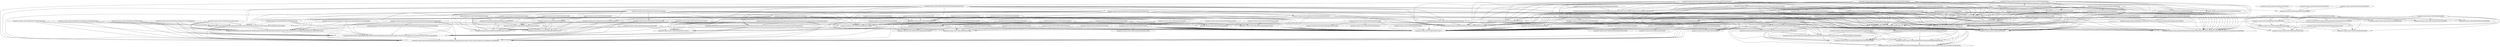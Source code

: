 digraph G {
  "org.apache.commons.math3.exception$NotPositiveException#NotPositiveException(java.lang.Number)" -> "org.apache.commons.math3.exception$MathIllegalArgumentException#MathIllegalArgumentException(org.apache.commons.math3.exception.util.Localizable,java.lang.Object[])";
  "org.apache.commons.math3.exception$NotPositiveException#NotPositiveException(java.lang.Number)" -> "org.apache.commons.math3.exception$NumberIsTooSmallException#NumberIsTooSmallException(java.lang.Number,java.lang.Number,boolean)";
  "org.apache.commons.math3.exception$NotPositiveException#NotPositiveException(java.lang.Number)" -> "org.apache.commons.math3.exception$NumberIsTooSmallException#NumberIsTooSmallException(org.apache.commons.math3.exception.util.Localizable,java.lang.Number,java.lang.Number,boolean)";
  "org.apache.commons.math3.exception$NotPositiveException#NotPositiveException(java.lang.Number)" -> "org.apache.commons.math3.exception$MathIllegalNumberException#MathIllegalNumberException(org.apache.commons.math3.exception.util.Localizable,java.lang.Number,java.lang.Object[])";
  "org.apache.commons.math3.exception$NumberIsTooSmallException#NumberIsTooSmallException(java.lang.Number,java.lang.Number,boolean)" -> "org.apache.commons.math3.exception$MathIllegalArgumentException#MathIllegalArgumentException(org.apache.commons.math3.exception.util.Localizable,java.lang.Object[])";
  "org.apache.commons.math3.exception$NumberIsTooSmallException#NumberIsTooSmallException(java.lang.Number,java.lang.Number,boolean)" -> "org.apache.commons.math3.exception$NumberIsTooSmallException#NumberIsTooSmallException(org.apache.commons.math3.exception.util.Localizable,java.lang.Number,java.lang.Number,boolean)";
  "org.apache.commons.math3.exception$NumberIsTooSmallException#NumberIsTooSmallException(java.lang.Number,java.lang.Number,boolean)" -> "org.apache.commons.math3.exception$MathIllegalNumberException#MathIllegalNumberException(org.apache.commons.math3.exception.util.Localizable,java.lang.Number,java.lang.Object[])";
  "org.apache.commons.math3.exception$NumberIsTooSmallException#NumberIsTooSmallException(org.apache.commons.math3.exception.util.Localizable,java.lang.Number,java.lang.Number,boolean)" -> "org.apache.commons.math3.exception$MathIllegalArgumentException#MathIllegalArgumentException(org.apache.commons.math3.exception.util.Localizable,java.lang.Object[])";
  "org.apache.commons.math3.exception$NumberIsTooSmallException#NumberIsTooSmallException(org.apache.commons.math3.exception.util.Localizable,java.lang.Number,java.lang.Number,boolean)" -> "org.apache.commons.math3.exception$MathIllegalNumberException#MathIllegalNumberException(org.apache.commons.math3.exception.util.Localizable,java.lang.Number,java.lang.Object[])";
  "org.apache.commons.math3.exception$MathIllegalNumberException#MathIllegalNumberException(org.apache.commons.math3.exception.util.Localizable,java.lang.Number,java.lang.Object[])" -> "org.apache.commons.math3.exception$MathIllegalArgumentException#MathIllegalArgumentException(org.apache.commons.math3.exception.util.Localizable,java.lang.Object[])";
  "org.apache.commons.math3.util$FastMath#asin(double)" -> "org.apache.commons.math3.util$FastMath#sqrt(double)";
  "org.apache.commons.math3.util$FastMath#asin(double)" -> "org.apache.commons.math3.util$FastMath#copySign(double,double)";
  "org.apache.commons.math3.util$FastMath#asin(double)" -> "org.apache.commons.math3.util$FastMath#<clinit>()";
  "org.apache.commons.math3.util$FastMath#asin(double)" -> "org.apache.commons.math3.util$FastMath#atan(double,double,boolean)";
  "org.apache.commons.math3.util$FastMath#atan(double,double,boolean)" -> "org.apache.commons.math3.util$FastMath#copySign(double,double)";
  "org.apache.commons.math3.util$FastMath#atan(double,double,boolean)" -> "org.apache.commons.math3.util$FastMath#<clinit>()";
  "org.apache.commons.math3.util$FastMath#atan(double)" -> "org.apache.commons.math3.util$FastMath#copySign(double,double)";
  "org.apache.commons.math3.util$FastMath#atan(double)" -> "org.apache.commons.math3.util$FastMath#<clinit>()";
  "org.apache.commons.math3.util$FastMath#atan(double)" -> "org.apache.commons.math3.util$FastMath#atan(double,double,boolean)";
  "org.apache.commons.math3.util$ArithmeticUtils#addAndCheck(int,int)" -> "org.apache.commons.math3.exception$MathArithmeticException#MathArithmeticException(org.apache.commons.math3.exception.util.Localizable,java.lang.Object[])";
  "org.apache.commons.math3.util$FastMath#log(double)" -> "org.apache.commons.math3.util$FastMath$lnMant#<clinit>()";
  "org.apache.commons.math3.util$FastMath#log(double)" -> "org.apache.commons.math3.util$FastMath#log(double,double[])";
  "org.apache.commons.math3.util$FastMath#log(double)" -> "org.apache.commons.math3.util$FastMath#<clinit>()";
  "org.apache.commons.math3.util$FastMath#log(double,double[])" -> "org.apache.commons.math3.util$FastMath$lnMant#<clinit>()";
  "org.apache.commons.math3.util$FastMath#log(double,double[])" -> "org.apache.commons.math3.util$FastMath#<clinit>()";
  "org.apache.commons.math3.fraction$Fraction#longValue()" -> "org.apache.commons.math3.fraction$Fraction#doubleValue()";
  "org.apache.commons.math3.exception$NullArgumentException#NullArgumentException(org.apache.commons.math3.exception.util.Localizable,java.lang.Object[])" -> "org.apache.commons.math3.exception$MathIllegalArgumentException#MathIllegalArgumentException(org.apache.commons.math3.exception.util.Localizable,java.lang.Object[])";
  "org.apache.commons.math3.util$FastMath#pow(double,double)" -> "org.apache.commons.math3.util$FastMath$lnMant#<clinit>()";
  "org.apache.commons.math3.util$FastMath#pow(double,double)" -> "org.apache.commons.math3.util$FastMath#log(double,double[])";
  "org.apache.commons.math3.util$FastMath#pow(double,double)" -> "org.apache.commons.math3.util$FastMath$ExpFracTable#<clinit>()";
  "org.apache.commons.math3.util$FastMath#pow(double,double)" -> "org.apache.commons.math3.util$FastMath#exp(double,double,double[])";
  "org.apache.commons.math3.util$FastMath#pow(double,double)" -> "org.apache.commons.math3.util$FastMath$ExpIntTable#<clinit>()";
  "org.apache.commons.math3.util$FastMath#pow(double,double)" -> "org.apache.commons.math3.util$FastMath#<clinit>()";
  "org.apache.commons.math3.util$FastMath#exp(double,double,double[])" -> "org.apache.commons.math3.util$FastMath$ExpFracTable#<clinit>()";
  "org.apache.commons.math3.util$FastMath#exp(double,double,double[])" -> "org.apache.commons.math3.util$FastMath$ExpIntTable#<clinit>()";
  "org.apache.commons.math3.util$FastMath#exp(double,double,double[])" -> "org.apache.commons.math3.util$FastMath#<clinit>()";
  "org.apache.commons.math3.fraction$Fraction#subtract(int)" -> "org.apache.commons.math3.util$ArithmeticUtils#<clinit>()";
  "org.apache.commons.math3.fraction$Fraction#subtract(int)" -> "org.apache.commons.math3.exception$MathArithmeticException#MathArithmeticException(org.apache.commons.math3.exception.util.Localizable,java.lang.Object[])";
  "org.apache.commons.math3.fraction$Fraction#subtract(int)" -> "org.apache.commons.math3.fraction$Fraction#<clinit>()";
  "org.apache.commons.math3.fraction$Fraction#subtract(int)" -> "org.apache.commons.math3.util$ArithmeticUtils#gcd(int,int)";
  "org.apache.commons.math3.fraction$Fraction#subtract(int)" -> "org.apache.commons.math3.fraction$Fraction#Fraction(int,int)";
  "org.apache.commons.math3.fraction$Fraction#subtract(int)" -> "org.apache.commons.math3.util$FastMath#abs(int)";
  "org.apache.commons.math3.fraction$Fraction#subtract(int)" -> "org.apache.commons.math3.util$FastMath#<clinit>()";
  "org.apache.commons.math3.fraction$Fraction#<clinit>()" -> "org.apache.commons.math3.util$ArithmeticUtils#<clinit>()";
  "org.apache.commons.math3.fraction$Fraction#<clinit>()" -> "org.apache.commons.math3.exception$MathArithmeticException#MathArithmeticException(org.apache.commons.math3.exception.util.Localizable,java.lang.Object[])";
  "org.apache.commons.math3.fraction$Fraction#<clinit>()" -> "org.apache.commons.math3.util$ArithmeticUtils#gcd(int,int)";
  "org.apache.commons.math3.fraction$Fraction#<clinit>()" -> "org.apache.commons.math3.fraction$Fraction#Fraction(int,int)";
  "org.apache.commons.math3.fraction$Fraction#<clinit>()" -> "org.apache.commons.math3.util$FastMath#abs(int)";
  "org.apache.commons.math3.fraction$Fraction#<clinit>()" -> "org.apache.commons.math3.util$FastMath#<clinit>()";
  "org.apache.commons.math3.util$ArithmeticUtils#gcd(int,int)" -> "org.apache.commons.math3.exception$MathArithmeticException#MathArithmeticException(org.apache.commons.math3.exception.util.Localizable,java.lang.Object[])";
  "org.apache.commons.math3.util$ArithmeticUtils#gcd(int,int)" -> "org.apache.commons.math3.util$FastMath#abs(int)";
  "org.apache.commons.math3.util$ArithmeticUtils#gcd(int,int)" -> "org.apache.commons.math3.util$FastMath#<clinit>()";
  "org.apache.commons.math3.fraction$Fraction#Fraction(int,int)" -> "org.apache.commons.math3.util$ArithmeticUtils#<clinit>()";
  "org.apache.commons.math3.fraction$Fraction#Fraction(int,int)" -> "org.apache.commons.math3.exception$MathArithmeticException#MathArithmeticException(org.apache.commons.math3.exception.util.Localizable,java.lang.Object[])";
  "org.apache.commons.math3.fraction$Fraction#Fraction(int,int)" -> "org.apache.commons.math3.util$ArithmeticUtils#gcd(int,int)";
  "org.apache.commons.math3.fraction$Fraction#Fraction(int,int)" -> "org.apache.commons.math3.util$FastMath#abs(int)";
  "org.apache.commons.math3.fraction$Fraction#Fraction(int,int)" -> "org.apache.commons.math3.util$FastMath#<clinit>()";
  "org.apache.commons.math3.util$FastMath#toRadians(double)" -> "org.apache.commons.math3.util$FastMath#doubleHighPart(double)";
  "org.apache.commons.math3.util$FastMath#toRadians(double)" -> "org.apache.commons.math3.util$FastMath#<clinit>()";
  "org.apache.commons.math3.exception$NumberIsTooLargeException#NumberIsTooLargeException(java.lang.Number,java.lang.Number,boolean)" -> "org.apache.commons.math3.exception$MathIllegalArgumentException#MathIllegalArgumentException(org.apache.commons.math3.exception.util.Localizable,java.lang.Object[])";
  "org.apache.commons.math3.exception$NumberIsTooLargeException#NumberIsTooLargeException(java.lang.Number,java.lang.Number,boolean)" -> "org.apache.commons.math3.exception$NumberIsTooLargeException#NumberIsTooLargeException(org.apache.commons.math3.exception.util.Localizable,java.lang.Number,java.lang.Number,boolean)";
  "org.apache.commons.math3.exception$NumberIsTooLargeException#NumberIsTooLargeException(java.lang.Number,java.lang.Number,boolean)" -> "org.apache.commons.math3.exception$MathIllegalNumberException#MathIllegalNumberException(org.apache.commons.math3.exception.util.Localizable,java.lang.Number,java.lang.Object[])";
  "org.apache.commons.math3.exception$NumberIsTooLargeException#NumberIsTooLargeException(org.apache.commons.math3.exception.util.Localizable,java.lang.Number,java.lang.Number,boolean)" -> "org.apache.commons.math3.exception$MathIllegalArgumentException#MathIllegalArgumentException(org.apache.commons.math3.exception.util.Localizable,java.lang.Object[])";
  "org.apache.commons.math3.exception$NumberIsTooLargeException#NumberIsTooLargeException(org.apache.commons.math3.exception.util.Localizable,java.lang.Number,java.lang.Number,boolean)" -> "org.apache.commons.math3.exception$MathIllegalNumberException#MathIllegalNumberException(org.apache.commons.math3.exception.util.Localizable,java.lang.Number,java.lang.Object[])";
  "org.apache.commons.math3.util$ArithmeticUtils#subAndCheck(int,int)" -> "org.apache.commons.math3.exception$MathArithmeticException#MathArithmeticException(org.apache.commons.math3.exception.util.Localizable,java.lang.Object[])";
  "org.apache.commons.math3.util$FastMath#toDegrees(double)" -> "org.apache.commons.math3.util$FastMath#doubleHighPart(double)";
  "org.apache.commons.math3.util$FastMath#toDegrees(double)" -> "org.apache.commons.math3.util$FastMath#<clinit>()";
  "org.apache.commons.math3.util$ArithmeticUtils#factorial(int)" -> "org.apache.commons.math3.exception$MathIllegalArgumentException#MathIllegalArgumentException(org.apache.commons.math3.exception.util.Localizable,java.lang.Object[])";
  "org.apache.commons.math3.util$ArithmeticUtils#factorial(int)" -> "org.apache.commons.math3.exception$NotPositiveException#NotPositiveException(org.apache.commons.math3.exception.util.Localizable,java.lang.Number)";
  "org.apache.commons.math3.util$ArithmeticUtils#factorial(int)" -> "org.apache.commons.math3.util$ArithmeticUtils#<clinit>()";
  "org.apache.commons.math3.util$ArithmeticUtils#factorial(int)" -> "org.apache.commons.math3.exception$MathArithmeticException#MathArithmeticException()";
  "org.apache.commons.math3.util$ArithmeticUtils#factorial(int)" -> "org.apache.commons.math3.exception$NumberIsTooSmallException#NumberIsTooSmallException(org.apache.commons.math3.exception.util.Localizable,java.lang.Number,java.lang.Number,boolean)";
  "org.apache.commons.math3.util$ArithmeticUtils#factorial(int)" -> "org.apache.commons.math3.exception$MathIllegalNumberException#MathIllegalNumberException(org.apache.commons.math3.exception.util.Localizable,java.lang.Number,java.lang.Object[])";
  "org.apache.commons.math3.exception$NotPositiveException#NotPositiveException(org.apache.commons.math3.exception.util.Localizable,java.lang.Number)" -> "org.apache.commons.math3.exception$MathIllegalArgumentException#MathIllegalArgumentException(org.apache.commons.math3.exception.util.Localizable,java.lang.Object[])";
  "org.apache.commons.math3.exception$NotPositiveException#NotPositiveException(org.apache.commons.math3.exception.util.Localizable,java.lang.Number)" -> "org.apache.commons.math3.exception$NumberIsTooSmallException#NumberIsTooSmallException(org.apache.commons.math3.exception.util.Localizable,java.lang.Number,java.lang.Number,boolean)";
  "org.apache.commons.math3.exception$NotPositiveException#NotPositiveException(org.apache.commons.math3.exception.util.Localizable,java.lang.Number)" -> "org.apache.commons.math3.exception$MathIllegalNumberException#MathIllegalNumberException(org.apache.commons.math3.exception.util.Localizable,java.lang.Number,java.lang.Object[])";
  "org.apache.commons.math3.fraction$Fraction#Fraction(int)" -> "org.apache.commons.math3.util$ArithmeticUtils#<clinit>()";
  "org.apache.commons.math3.fraction$Fraction#Fraction(int)" -> "org.apache.commons.math3.exception$MathArithmeticException#MathArithmeticException(org.apache.commons.math3.exception.util.Localizable,java.lang.Object[])";
  "org.apache.commons.math3.fraction$Fraction#Fraction(int)" -> "org.apache.commons.math3.util$ArithmeticUtils#gcd(int,int)";
  "org.apache.commons.math3.fraction$Fraction#Fraction(int)" -> "org.apache.commons.math3.fraction$Fraction#Fraction(int,int)";
  "org.apache.commons.math3.fraction$Fraction#Fraction(int)" -> "org.apache.commons.math3.util$FastMath#abs(int)";
  "org.apache.commons.math3.fraction$Fraction#Fraction(int)" -> "org.apache.commons.math3.util$FastMath#<clinit>()";
  "org.apache.commons.math3.fraction$Fraction#divide(org.apache.commons.math3.fraction.Fraction)" -> "org.apache.commons.math3.exception$NullArgumentException#NullArgumentException(org.apache.commons.math3.exception.util.Localizable,java.lang.Object[])";
  "org.apache.commons.math3.fraction$Fraction#divide(org.apache.commons.math3.fraction.Fraction)" -> "org.apache.commons.math3.exception$MathIllegalArgumentException#MathIllegalArgumentException(org.apache.commons.math3.exception.util.Localizable,java.lang.Object[])";
  "org.apache.commons.math3.fraction$Fraction#divide(org.apache.commons.math3.fraction.Fraction)" -> "org.apache.commons.math3.util$ArithmeticUtils#<clinit>()";
  "org.apache.commons.math3.fraction$Fraction#divide(org.apache.commons.math3.fraction.Fraction)" -> "org.apache.commons.math3.exception$MathArithmeticException#MathArithmeticException(org.apache.commons.math3.exception.util.Localizable,java.lang.Object[])";
  "org.apache.commons.math3.fraction$Fraction#divide(org.apache.commons.math3.fraction.Fraction)" -> "org.apache.commons.math3.fraction$Fraction#<clinit>()";
  "org.apache.commons.math3.fraction$Fraction#divide(org.apache.commons.math3.fraction.Fraction)" -> "org.apache.commons.math3.fraction$Fraction#multiply(org.apache.commons.math3.fraction.Fraction)";
  "org.apache.commons.math3.fraction$Fraction#divide(org.apache.commons.math3.fraction.Fraction)" -> "org.apache.commons.math3.fraction$Fraction#getReducedFraction(int,int)";
  "org.apache.commons.math3.fraction$Fraction#divide(org.apache.commons.math3.fraction.Fraction)" -> "org.apache.commons.math3.fraction$Fraction#reciprocal()";
  "org.apache.commons.math3.fraction$Fraction#divide(org.apache.commons.math3.fraction.Fraction)" -> "org.apache.commons.math3.util$ArithmeticUtils#gcd(int,int)";
  "org.apache.commons.math3.fraction$Fraction#divide(org.apache.commons.math3.fraction.Fraction)" -> "org.apache.commons.math3.exception$MathArithmeticException#MathArithmeticException()";
  "org.apache.commons.math3.fraction$Fraction#divide(org.apache.commons.math3.fraction.Fraction)" -> "org.apache.commons.math3.fraction$Fraction#Fraction(int,int)";
  "org.apache.commons.math3.fraction$Fraction#divide(org.apache.commons.math3.fraction.Fraction)" -> "org.apache.commons.math3.util$FastMath#abs(int)";
  "org.apache.commons.math3.fraction$Fraction#divide(org.apache.commons.math3.fraction.Fraction)" -> "org.apache.commons.math3.util$FastMath#<clinit>()";
  "org.apache.commons.math3.fraction$Fraction#divide(org.apache.commons.math3.fraction.Fraction)" -> "org.apache.commons.math3.util$ArithmeticUtils#mulAndCheck(int,int)";
  "org.apache.commons.math3.fraction$Fraction#multiply(org.apache.commons.math3.fraction.Fraction)" -> "org.apache.commons.math3.exception$NullArgumentException#NullArgumentException(org.apache.commons.math3.exception.util.Localizable,java.lang.Object[])";
  "org.apache.commons.math3.fraction$Fraction#multiply(org.apache.commons.math3.fraction.Fraction)" -> "org.apache.commons.math3.exception$MathIllegalArgumentException#MathIllegalArgumentException(org.apache.commons.math3.exception.util.Localizable,java.lang.Object[])";
  "org.apache.commons.math3.fraction$Fraction#multiply(org.apache.commons.math3.fraction.Fraction)" -> "org.apache.commons.math3.util$ArithmeticUtils#<clinit>()";
  "org.apache.commons.math3.fraction$Fraction#multiply(org.apache.commons.math3.fraction.Fraction)" -> "org.apache.commons.math3.exception$MathArithmeticException#MathArithmeticException(org.apache.commons.math3.exception.util.Localizable,java.lang.Object[])";
  "org.apache.commons.math3.fraction$Fraction#multiply(org.apache.commons.math3.fraction.Fraction)" -> "org.apache.commons.math3.fraction$Fraction#<clinit>()";
  "org.apache.commons.math3.fraction$Fraction#multiply(org.apache.commons.math3.fraction.Fraction)" -> "org.apache.commons.math3.fraction$Fraction#getReducedFraction(int,int)";
  "org.apache.commons.math3.fraction$Fraction#multiply(org.apache.commons.math3.fraction.Fraction)" -> "org.apache.commons.math3.util$ArithmeticUtils#gcd(int,int)";
  "org.apache.commons.math3.fraction$Fraction#multiply(org.apache.commons.math3.fraction.Fraction)" -> "org.apache.commons.math3.exception$MathArithmeticException#MathArithmeticException()";
  "org.apache.commons.math3.fraction$Fraction#multiply(org.apache.commons.math3.fraction.Fraction)" -> "org.apache.commons.math3.fraction$Fraction#Fraction(int,int)";
  "org.apache.commons.math3.fraction$Fraction#multiply(org.apache.commons.math3.fraction.Fraction)" -> "org.apache.commons.math3.util$FastMath#abs(int)";
  "org.apache.commons.math3.fraction$Fraction#multiply(org.apache.commons.math3.fraction.Fraction)" -> "org.apache.commons.math3.util$FastMath#<clinit>()";
  "org.apache.commons.math3.fraction$Fraction#multiply(org.apache.commons.math3.fraction.Fraction)" -> "org.apache.commons.math3.util$ArithmeticUtils#mulAndCheck(int,int)";
  "org.apache.commons.math3.fraction$Fraction#getReducedFraction(int,int)" -> "org.apache.commons.math3.util$ArithmeticUtils#<clinit>()";
  "org.apache.commons.math3.fraction$Fraction#getReducedFraction(int,int)" -> "org.apache.commons.math3.exception$MathArithmeticException#MathArithmeticException(org.apache.commons.math3.exception.util.Localizable,java.lang.Object[])";
  "org.apache.commons.math3.fraction$Fraction#getReducedFraction(int,int)" -> "org.apache.commons.math3.fraction$Fraction#<clinit>()";
  "org.apache.commons.math3.fraction$Fraction#getReducedFraction(int,int)" -> "org.apache.commons.math3.util$ArithmeticUtils#gcd(int,int)";
  "org.apache.commons.math3.fraction$Fraction#getReducedFraction(int,int)" -> "org.apache.commons.math3.fraction$Fraction#Fraction(int,int)";
  "org.apache.commons.math3.fraction$Fraction#getReducedFraction(int,int)" -> "org.apache.commons.math3.util$FastMath#abs(int)";
  "org.apache.commons.math3.fraction$Fraction#getReducedFraction(int,int)" -> "org.apache.commons.math3.util$FastMath#<clinit>()";
  "org.apache.commons.math3.fraction$Fraction#reciprocal()" -> "org.apache.commons.math3.util$ArithmeticUtils#<clinit>()";
  "org.apache.commons.math3.fraction$Fraction#reciprocal()" -> "org.apache.commons.math3.exception$MathArithmeticException#MathArithmeticException(org.apache.commons.math3.exception.util.Localizable,java.lang.Object[])";
  "org.apache.commons.math3.fraction$Fraction#reciprocal()" -> "org.apache.commons.math3.fraction$Fraction#<clinit>()";
  "org.apache.commons.math3.fraction$Fraction#reciprocal()" -> "org.apache.commons.math3.util$ArithmeticUtils#gcd(int,int)";
  "org.apache.commons.math3.fraction$Fraction#reciprocal()" -> "org.apache.commons.math3.fraction$Fraction#Fraction(int,int)";
  "org.apache.commons.math3.fraction$Fraction#reciprocal()" -> "org.apache.commons.math3.util$FastMath#abs(int)";
  "org.apache.commons.math3.fraction$Fraction#reciprocal()" -> "org.apache.commons.math3.util$FastMath#<clinit>()";
  "org.apache.commons.math3.util$ArithmeticUtils#mulAndCheck(int,int)" -> "org.apache.commons.math3.exception$MathArithmeticException#MathArithmeticException()";
  "org.apache.commons.math3.util$ArithmeticUtils#lcm(int,int)" -> "org.apache.commons.math3.util$ArithmeticUtils#<clinit>()";
  "org.apache.commons.math3.util$ArithmeticUtils#lcm(int,int)" -> "org.apache.commons.math3.exception$MathArithmeticException#MathArithmeticException(org.apache.commons.math3.exception.util.Localizable,java.lang.Object[])";
  "org.apache.commons.math3.util$ArithmeticUtils#lcm(int,int)" -> "org.apache.commons.math3.util$ArithmeticUtils#gcd(int,int)";
  "org.apache.commons.math3.util$ArithmeticUtils#lcm(int,int)" -> "org.apache.commons.math3.exception$MathArithmeticException#MathArithmeticException()";
  "org.apache.commons.math3.util$ArithmeticUtils#lcm(int,int)" -> "org.apache.commons.math3.util$FastMath#abs(int)";
  "org.apache.commons.math3.util$ArithmeticUtils#lcm(int,int)" -> "org.apache.commons.math3.util$FastMath#<clinit>()";
  "org.apache.commons.math3.util$ArithmeticUtils#lcm(int,int)" -> "org.apache.commons.math3.util$ArithmeticUtils#mulAndCheck(int,int)";
  "org.apache.commons.math3.fraction$Fraction#Fraction(double,double,int)" -> "org.apache.commons.math3.exception$MathIllegalStateException#getContext()";
  "org.apache.commons.math3.fraction$Fraction#Fraction(double,double,int)" -> "org.apache.commons.math3.util$FastMath#floor(double)";
  "org.apache.commons.math3.fraction$Fraction#Fraction(double,double,int)" -> "org.apache.commons.math3.exception$MathIllegalStateException#MathIllegalStateException()";
  "org.apache.commons.math3.fraction$Fraction#Fraction(double,double,int)" -> "org.apache.commons.math3.fraction$Fraction#Fraction(double,double,int,int)";
  "org.apache.commons.math3.fraction$Fraction#Fraction(double,double,int)" -> "org.apache.commons.math3.fraction$FractionConversionException#FractionConversionException(double,int)";
  "org.apache.commons.math3.fraction$Fraction#Fraction(double,double,int)" -> "org.apache.commons.math3.exception$MathIllegalStateException#MathIllegalStateException(org.apache.commons.math3.exception.util.Localizable,java.lang.Object[])";
  "org.apache.commons.math3.fraction$Fraction#Fraction(double,double,int)" -> "org.apache.commons.math3.util$FastMath#abs(double)";
  "org.apache.commons.math3.fraction$Fraction#Fraction(double,double,int)" -> "org.apache.commons.math3.exception$ConvergenceException#ConvergenceException(org.apache.commons.math3.exception.util.Localizable,java.lang.Object[])";
  "org.apache.commons.math3.fraction$Fraction#Fraction(double,double,int)" -> "org.apache.commons.math3.fraction$FractionConversionException#FractionConversionException(double,long,long)";
  "org.apache.commons.math3.fraction$Fraction#Fraction(double,double,int)" -> "org.apache.commons.math3.util$FastMath#<clinit>()";
  "org.apache.commons.math3.exception$MathIllegalStateException#MathIllegalStateException()" -> "org.apache.commons.math3.exception$MathIllegalStateException#MathIllegalStateException(org.apache.commons.math3.exception.util.Localizable,java.lang.Object[])";
  "org.apache.commons.math3.fraction$Fraction#Fraction(double,double,int,int)" -> "org.apache.commons.math3.exception$MathIllegalStateException#getContext()";
  "org.apache.commons.math3.fraction$Fraction#Fraction(double,double,int,int)" -> "org.apache.commons.math3.util$FastMath#floor(double)";
  "org.apache.commons.math3.fraction$Fraction#Fraction(double,double,int,int)" -> "org.apache.commons.math3.exception$MathIllegalStateException#MathIllegalStateException()";
  "org.apache.commons.math3.fraction$Fraction#Fraction(double,double,int,int)" -> "org.apache.commons.math3.fraction$FractionConversionException#FractionConversionException(double,int)";
  "org.apache.commons.math3.fraction$Fraction#Fraction(double,double,int,int)" -> "org.apache.commons.math3.exception$MathIllegalStateException#MathIllegalStateException(org.apache.commons.math3.exception.util.Localizable,java.lang.Object[])";
  "org.apache.commons.math3.fraction$Fraction#Fraction(double,double,int,int)" -> "org.apache.commons.math3.util$FastMath#abs(double)";
  "org.apache.commons.math3.fraction$Fraction#Fraction(double,double,int,int)" -> "org.apache.commons.math3.exception$ConvergenceException#ConvergenceException(org.apache.commons.math3.exception.util.Localizable,java.lang.Object[])";
  "org.apache.commons.math3.fraction$Fraction#Fraction(double,double,int,int)" -> "org.apache.commons.math3.fraction$FractionConversionException#FractionConversionException(double,long,long)";
  "org.apache.commons.math3.fraction$Fraction#Fraction(double,double,int,int)" -> "org.apache.commons.math3.util$FastMath#<clinit>()";
  "org.apache.commons.math3.fraction$FractionConversionException#FractionConversionException(double,int)" -> "org.apache.commons.math3.exception$MathIllegalStateException#getContext()";
  "org.apache.commons.math3.fraction$FractionConversionException#FractionConversionException(double,int)" -> "org.apache.commons.math3.exception$MathIllegalStateException#MathIllegalStateException()";
  "org.apache.commons.math3.fraction$FractionConversionException#FractionConversionException(double,int)" -> "org.apache.commons.math3.exception$MathIllegalStateException#MathIllegalStateException(org.apache.commons.math3.exception.util.Localizable,java.lang.Object[])";
  "org.apache.commons.math3.fraction$FractionConversionException#FractionConversionException(double,int)" -> "org.apache.commons.math3.exception$ConvergenceException#ConvergenceException(org.apache.commons.math3.exception.util.Localizable,java.lang.Object[])";
  "org.apache.commons.math3.exception$ConvergenceException#ConvergenceException(org.apache.commons.math3.exception.util.Localizable,java.lang.Object[])" -> "org.apache.commons.math3.exception$MathIllegalStateException#getContext()";
  "org.apache.commons.math3.exception$ConvergenceException#ConvergenceException(org.apache.commons.math3.exception.util.Localizable,java.lang.Object[])" -> "org.apache.commons.math3.exception$MathIllegalStateException#MathIllegalStateException()";
  "org.apache.commons.math3.exception$ConvergenceException#ConvergenceException(org.apache.commons.math3.exception.util.Localizable,java.lang.Object[])" -> "org.apache.commons.math3.exception$MathIllegalStateException#MathIllegalStateException(org.apache.commons.math3.exception.util.Localizable,java.lang.Object[])";
  "org.apache.commons.math3.fraction$FractionConversionException#FractionConversionException(double,long,long)" -> "org.apache.commons.math3.exception$MathIllegalStateException#getContext()";
  "org.apache.commons.math3.fraction$FractionConversionException#FractionConversionException(double,long,long)" -> "org.apache.commons.math3.exception$MathIllegalStateException#MathIllegalStateException()";
  "org.apache.commons.math3.fraction$FractionConversionException#FractionConversionException(double,long,long)" -> "org.apache.commons.math3.exception$MathIllegalStateException#MathIllegalStateException(org.apache.commons.math3.exception.util.Localizable,java.lang.Object[])";
  "org.apache.commons.math3.fraction$FractionConversionException#FractionConversionException(double,long,long)" -> "org.apache.commons.math3.exception$ConvergenceException#ConvergenceException(org.apache.commons.math3.exception.util.Localizable,java.lang.Object[])";
  "org.apache.commons.math3.util$FastMath#cbrt(double)" -> "org.apache.commons.math3.util$FastMath#<clinit>()";
  "org.apache.commons.math3.util$FastMath#nextUp(float)" -> "org.apache.commons.math3.util$FastMath#nextAfter(float,double)";
  "org.apache.commons.math3.util$FastMath#nextUp(float)" -> "org.apache.commons.math3.util$FastMath#<clinit>()";
  "org.apache.commons.math3.fraction$Fraction#percentageValue()" -> "org.apache.commons.math3.util$ArithmeticUtils#<clinit>()";
  "org.apache.commons.math3.fraction$Fraction#percentageValue()" -> "org.apache.commons.math3.exception$MathArithmeticException#MathArithmeticException(org.apache.commons.math3.exception.util.Localizable,java.lang.Object[])";
  "org.apache.commons.math3.fraction$Fraction#percentageValue()" -> "org.apache.commons.math3.fraction$Fraction#<clinit>()";
  "org.apache.commons.math3.fraction$Fraction#percentageValue()" -> "org.apache.commons.math3.fraction$Fraction#multiply(int)";
  "org.apache.commons.math3.fraction$Fraction#percentageValue()" -> "org.apache.commons.math3.util$ArithmeticUtils#gcd(int,int)";
  "org.apache.commons.math3.fraction$Fraction#percentageValue()" -> "org.apache.commons.math3.fraction$Fraction#Fraction(int,int)";
  "org.apache.commons.math3.fraction$Fraction#percentageValue()" -> "org.apache.commons.math3.fraction$Fraction#doubleValue()";
  "org.apache.commons.math3.fraction$Fraction#percentageValue()" -> "org.apache.commons.math3.util$FastMath#abs(int)";
  "org.apache.commons.math3.fraction$Fraction#percentageValue()" -> "org.apache.commons.math3.util$FastMath#<clinit>()";
  "org.apache.commons.math3.fraction$Fraction#multiply(int)" -> "org.apache.commons.math3.util$ArithmeticUtils#<clinit>()";
  "org.apache.commons.math3.fraction$Fraction#multiply(int)" -> "org.apache.commons.math3.exception$MathArithmeticException#MathArithmeticException(org.apache.commons.math3.exception.util.Localizable,java.lang.Object[])";
  "org.apache.commons.math3.fraction$Fraction#multiply(int)" -> "org.apache.commons.math3.fraction$Fraction#<clinit>()";
  "org.apache.commons.math3.fraction$Fraction#multiply(int)" -> "org.apache.commons.math3.util$ArithmeticUtils#gcd(int,int)";
  "org.apache.commons.math3.fraction$Fraction#multiply(int)" -> "org.apache.commons.math3.fraction$Fraction#Fraction(int,int)";
  "org.apache.commons.math3.fraction$Fraction#multiply(int)" -> "org.apache.commons.math3.util$FastMath#abs(int)";
  "org.apache.commons.math3.fraction$Fraction#multiply(int)" -> "org.apache.commons.math3.util$FastMath#<clinit>()";
  "org.apache.commons.math3.fraction$Fraction#negate()" -> "org.apache.commons.math3.util$ArithmeticUtils#<clinit>()";
  "org.apache.commons.math3.fraction$Fraction#negate()" -> "org.apache.commons.math3.exception$MathArithmeticException#MathArithmeticException(org.apache.commons.math3.exception.util.Localizable,java.lang.Object[])";
  "org.apache.commons.math3.fraction$Fraction#negate()" -> "org.apache.commons.math3.fraction$Fraction#<clinit>()";
  "org.apache.commons.math3.fraction$Fraction#negate()" -> "org.apache.commons.math3.util$ArithmeticUtils#gcd(int,int)";
  "org.apache.commons.math3.fraction$Fraction#negate()" -> "org.apache.commons.math3.fraction$Fraction#Fraction(int,int)";
  "org.apache.commons.math3.fraction$Fraction#negate()" -> "org.apache.commons.math3.util$FastMath#abs(int)";
  "org.apache.commons.math3.fraction$Fraction#negate()" -> "org.apache.commons.math3.util$FastMath#<clinit>()";
  "org.apache.commons.math3.fraction$Fraction#abs()" -> "org.apache.commons.math3.fraction$Fraction#negate()";
  "org.apache.commons.math3.fraction$Fraction#abs()" -> "org.apache.commons.math3.util$ArithmeticUtils#<clinit>()";
  "org.apache.commons.math3.fraction$Fraction#abs()" -> "org.apache.commons.math3.exception$MathArithmeticException#MathArithmeticException(org.apache.commons.math3.exception.util.Localizable,java.lang.Object[])";
  "org.apache.commons.math3.fraction$Fraction#abs()" -> "org.apache.commons.math3.fraction$Fraction#<clinit>()";
  "org.apache.commons.math3.fraction$Fraction#abs()" -> "org.apache.commons.math3.util$ArithmeticUtils#gcd(int,int)";
  "org.apache.commons.math3.fraction$Fraction#abs()" -> "org.apache.commons.math3.fraction$Fraction#Fraction(int,int)";
  "org.apache.commons.math3.fraction$Fraction#abs()" -> "org.apache.commons.math3.util$FastMath#abs(int)";
  "org.apache.commons.math3.fraction$Fraction#abs()" -> "org.apache.commons.math3.util$FastMath#<clinit>()";
  "org.apache.commons.math3.util$FastMath#ulp(double)" -> "org.apache.commons.math3.util$FastMath#abs(double)";
  "org.apache.commons.math3.util$FastMath#ulp(double)" -> "org.apache.commons.math3.util$FastMath#<clinit>()";
  "org.apache.commons.math3.util$FastMath#sinh(double)" -> "org.apache.commons.math3.util$FastMath$ExpFracTable#<clinit>()";
  "org.apache.commons.math3.util$FastMath#sinh(double)" -> "org.apache.commons.math3.util$FastMath#exp(double,double,double[])";
  "org.apache.commons.math3.util$FastMath#sinh(double)" -> "org.apache.commons.math3.util$FastMath#expm1(double,double[])";
  "org.apache.commons.math3.util$FastMath#sinh(double)" -> "org.apache.commons.math3.util$FastMath$ExpIntTable#<clinit>()";
  "org.apache.commons.math3.util$FastMath#sinh(double)" -> "org.apache.commons.math3.util$FastMath#exp(double)";
  "org.apache.commons.math3.util$FastMath#sinh(double)" -> "org.apache.commons.math3.util$FastMath#<clinit>()";
  "org.apache.commons.math3.util$FastMath#expm1(double,double[])" -> "org.apache.commons.math3.util$FastMath$ExpFracTable#<clinit>()";
  "org.apache.commons.math3.util$FastMath#expm1(double,double[])" -> "org.apache.commons.math3.util$FastMath#exp(double,double,double[])";
  "org.apache.commons.math3.util$FastMath#expm1(double,double[])" -> "org.apache.commons.math3.util$FastMath$ExpIntTable#<clinit>()";
  "org.apache.commons.math3.util$FastMath#expm1(double,double[])" -> "org.apache.commons.math3.util$FastMath#<clinit>()";
  "org.apache.commons.math3.util$FastMath#exp(double)" -> "org.apache.commons.math3.util$FastMath$ExpFracTable#<clinit>()";
  "org.apache.commons.math3.util$FastMath#exp(double)" -> "org.apache.commons.math3.util$FastMath#exp(double,double,double[])";
  "org.apache.commons.math3.util$FastMath#exp(double)" -> "org.apache.commons.math3.util$FastMath$ExpIntTable#<clinit>()";
  "org.apache.commons.math3.util$FastMath#exp(double)" -> "org.apache.commons.math3.util$FastMath#<clinit>()";
  "org.apache.commons.math3.util$ArithmeticUtils#pow(int,long)" -> "org.apache.commons.math3.exception$MathIllegalArgumentException#MathIllegalArgumentException(org.apache.commons.math3.exception.util.Localizable,java.lang.Object[])";
  "org.apache.commons.math3.util$ArithmeticUtils#pow(int,long)" -> "org.apache.commons.math3.exception$NotPositiveException#NotPositiveException(org.apache.commons.math3.exception.util.Localizable,java.lang.Number)";
  "org.apache.commons.math3.util$ArithmeticUtils#pow(int,long)" -> "org.apache.commons.math3.exception$NumberIsTooSmallException#NumberIsTooSmallException(org.apache.commons.math3.exception.util.Localizable,java.lang.Number,java.lang.Number,boolean)";
  "org.apache.commons.math3.util$ArithmeticUtils#pow(int,long)" -> "org.apache.commons.math3.exception$MathIllegalNumberException#MathIllegalNumberException(org.apache.commons.math3.exception.util.Localizable,java.lang.Number,java.lang.Object[])";
  "org.apache.commons.math3.util$FastMath#expm1(double)" -> "org.apache.commons.math3.util$FastMath$ExpFracTable#<clinit>()";
  "org.apache.commons.math3.util$FastMath#expm1(double)" -> "org.apache.commons.math3.util$FastMath#exp(double,double,double[])";
  "org.apache.commons.math3.util$FastMath#expm1(double)" -> "org.apache.commons.math3.util$FastMath#expm1(double,double[])";
  "org.apache.commons.math3.util$FastMath#expm1(double)" -> "org.apache.commons.math3.util$FastMath$ExpIntTable#<clinit>()";
  "org.apache.commons.math3.util$FastMath#expm1(double)" -> "org.apache.commons.math3.util$FastMath#<clinit>()";
  "org.apache.commons.math3.util$ArithmeticUtils#pow(long,int)" -> "org.apache.commons.math3.exception$MathIllegalArgumentException#MathIllegalArgumentException(org.apache.commons.math3.exception.util.Localizable,java.lang.Object[])";
  "org.apache.commons.math3.util$ArithmeticUtils#pow(long,int)" -> "org.apache.commons.math3.exception$NotPositiveException#NotPositiveException(org.apache.commons.math3.exception.util.Localizable,java.lang.Number)";
  "org.apache.commons.math3.util$ArithmeticUtils#pow(long,int)" -> "org.apache.commons.math3.exception$NumberIsTooSmallException#NumberIsTooSmallException(org.apache.commons.math3.exception.util.Localizable,java.lang.Number,java.lang.Number,boolean)";
  "org.apache.commons.math3.util$ArithmeticUtils#pow(long,int)" -> "org.apache.commons.math3.exception$MathIllegalNumberException#MathIllegalNumberException(org.apache.commons.math3.exception.util.Localizable,java.lang.Number,java.lang.Object[])";
  "org.apache.commons.math3.util$ArithmeticUtils#addAndCheck(long,long,org.apache.commons.math3.exception.util.Localizable)" -> "org.apache.commons.math3.util$ArithmeticUtils#<clinit>()";
  "org.apache.commons.math3.util$ArithmeticUtils#addAndCheck(long,long,org.apache.commons.math3.exception.util.Localizable)" -> "org.apache.commons.math3.exception$MathArithmeticException#MathArithmeticException(org.apache.commons.math3.exception.util.Localizable,java.lang.Object[])";
  "org.apache.commons.math3.util$FastMath#cos(double)" -> "org.apache.commons.math3.util$FastMath$CodyWaite#getRemB()";
  "org.apache.commons.math3.util$FastMath#cos(double)" -> "org.apache.commons.math3.util$FastMath$CodyWaite#FastMath$CodyWaite(double,double)";
  "org.apache.commons.math3.util$FastMath#cos(double)" -> "org.apache.commons.math3.util$FastMath#polyCosine(double)";
  "org.apache.commons.math3.util$FastMath#cos(double)" -> "org.apache.commons.math3.util$FastMath$CodyWaite#getK()";
  "org.apache.commons.math3.util$FastMath#cos(double)" -> "org.apache.commons.math3.util$FastMath#sinQ(double,double)";
  "org.apache.commons.math3.util$FastMath#cos(double)" -> "org.apache.commons.math3.util$FastMath#reducePayneHanek(double,double[])";
  "org.apache.commons.math3.util$FastMath#cos(double)" -> "org.apache.commons.math3.util$FastMath#polySine(double)";
  "org.apache.commons.math3.util$FastMath#cos(double)" -> "org.apache.commons.math3.util$FastMath$CodyWaite#getRemA()";
  "org.apache.commons.math3.util$FastMath#cos(double)" -> "org.apache.commons.math3.util$FastMath#cosQ(double,double)";
  "org.apache.commons.math3.util$FastMath#cos(double)" -> "org.apache.commons.math3.util$FastMath#<clinit>()";
  "org.apache.commons.math3.util$FastMath#sinQ(double,double)" -> "org.apache.commons.math3.util$FastMath#polyCosine(double)";
  "org.apache.commons.math3.util$FastMath#sinQ(double,double)" -> "org.apache.commons.math3.util$FastMath#polySine(double)";
  "org.apache.commons.math3.util$FastMath#sinQ(double,double)" -> "org.apache.commons.math3.util$FastMath#<clinit>()";
  "org.apache.commons.math3.util$FastMath#reducePayneHanek(double,double[])" -> "org.apache.commons.math3.util$FastMath#<clinit>()";
  "org.apache.commons.math3.util$FastMath#cosQ(double,double)" -> "org.apache.commons.math3.util$FastMath#polyCosine(double)";
  "org.apache.commons.math3.util$FastMath#cosQ(double,double)" -> "org.apache.commons.math3.util$FastMath#sinQ(double,double)";
  "org.apache.commons.math3.util$FastMath#cosQ(double,double)" -> "org.apache.commons.math3.util$FastMath#polySine(double)";
  "org.apache.commons.math3.util$FastMath#cosQ(double,double)" -> "org.apache.commons.math3.util$FastMath#<clinit>()";
  "org.apache.commons.math3.fraction$Fraction#add(int)" -> "org.apache.commons.math3.util$ArithmeticUtils#<clinit>()";
  "org.apache.commons.math3.fraction$Fraction#add(int)" -> "org.apache.commons.math3.exception$MathArithmeticException#MathArithmeticException(org.apache.commons.math3.exception.util.Localizable,java.lang.Object[])";
  "org.apache.commons.math3.fraction$Fraction#add(int)" -> "org.apache.commons.math3.fraction$Fraction#<clinit>()";
  "org.apache.commons.math3.fraction$Fraction#add(int)" -> "org.apache.commons.math3.util$ArithmeticUtils#gcd(int,int)";
  "org.apache.commons.math3.fraction$Fraction#add(int)" -> "org.apache.commons.math3.fraction$Fraction#Fraction(int,int)";
  "org.apache.commons.math3.fraction$Fraction#add(int)" -> "org.apache.commons.math3.util$FastMath#abs(int)";
  "org.apache.commons.math3.fraction$Fraction#add(int)" -> "org.apache.commons.math3.util$FastMath#<clinit>()";
  "org.apache.commons.math3.util$FastMath#hypot(double,double)" -> "org.apache.commons.math3.util$FastMath#sqrt(double)";
  "org.apache.commons.math3.util$FastMath#hypot(double,double)" -> "org.apache.commons.math3.util$FastMath#getExponent(double)";
  "org.apache.commons.math3.util$FastMath#hypot(double,double)" -> "org.apache.commons.math3.util$FastMath#abs(double)";
  "org.apache.commons.math3.util$FastMath#hypot(double,double)" -> "org.apache.commons.math3.util$FastMath#<clinit>()";
  "org.apache.commons.math3.util$FastMath#hypot(double,double)" -> "org.apache.commons.math3.util$FastMath#scalb(double,int)";
  "org.apache.commons.math3.util$FastMath#tanQ(double,double,boolean)" -> "org.apache.commons.math3.util$FastMath#polyCosine(double)";
  "org.apache.commons.math3.util$FastMath#tanQ(double,double,boolean)" -> "org.apache.commons.math3.util$FastMath#polySine(double)";
  "org.apache.commons.math3.util$FastMath#tanQ(double,double,boolean)" -> "org.apache.commons.math3.util$FastMath#<clinit>()";
  "org.apache.commons.math3.fraction$Fraction#addSub(org.apache.commons.math3.fraction.Fraction,boolean)" -> "org.apache.commons.math3.util$ArithmeticUtils#addAndCheck(int,int)";
  "org.apache.commons.math3.fraction$Fraction#addSub(org.apache.commons.math3.fraction.Fraction,boolean)" -> "org.apache.commons.math3.exception$NullArgumentException#NullArgumentException(org.apache.commons.math3.exception.util.Localizable,java.lang.Object[])";
  "org.apache.commons.math3.fraction$Fraction#addSub(org.apache.commons.math3.fraction.Fraction,boolean)" -> "org.apache.commons.math3.exception$MathIllegalArgumentException#MathIllegalArgumentException(org.apache.commons.math3.exception.util.Localizable,java.lang.Object[])";
  "org.apache.commons.math3.fraction$Fraction#addSub(org.apache.commons.math3.fraction.Fraction,boolean)" -> "org.apache.commons.math3.util$ArithmeticUtils#subAndCheck(int,int)";
  "org.apache.commons.math3.fraction$Fraction#addSub(org.apache.commons.math3.fraction.Fraction,boolean)" -> "org.apache.commons.math3.fraction$Fraction#negate()";
  "org.apache.commons.math3.fraction$Fraction#addSub(org.apache.commons.math3.fraction.Fraction,boolean)" -> "org.apache.commons.math3.util$ArithmeticUtils#<clinit>()";
  "org.apache.commons.math3.fraction$Fraction#addSub(org.apache.commons.math3.fraction.Fraction,boolean)" -> "org.apache.commons.math3.exception$MathArithmeticException#MathArithmeticException(org.apache.commons.math3.exception.util.Localizable,java.lang.Object[])";
  "org.apache.commons.math3.fraction$Fraction#addSub(org.apache.commons.math3.fraction.Fraction,boolean)" -> "org.apache.commons.math3.fraction$Fraction#<clinit>()";
  "org.apache.commons.math3.fraction$Fraction#addSub(org.apache.commons.math3.fraction.Fraction,boolean)" -> "org.apache.commons.math3.util$ArithmeticUtils#gcd(int,int)";
  "org.apache.commons.math3.fraction$Fraction#addSub(org.apache.commons.math3.fraction.Fraction,boolean)" -> "org.apache.commons.math3.exception$MathArithmeticException#MathArithmeticException()";
  "org.apache.commons.math3.fraction$Fraction#addSub(org.apache.commons.math3.fraction.Fraction,boolean)" -> "org.apache.commons.math3.fraction$Fraction#Fraction(int,int)";
  "org.apache.commons.math3.fraction$Fraction#addSub(org.apache.commons.math3.fraction.Fraction,boolean)" -> "org.apache.commons.math3.util$FastMath#abs(int)";
  "org.apache.commons.math3.fraction$Fraction#addSub(org.apache.commons.math3.fraction.Fraction,boolean)" -> "org.apache.commons.math3.util$FastMath#<clinit>()";
  "org.apache.commons.math3.fraction$Fraction#addSub(org.apache.commons.math3.fraction.Fraction,boolean)" -> "org.apache.commons.math3.util$ArithmeticUtils#mulAndCheck(int,int)";
  "org.apache.commons.math3.util$FastMath#log(double,double)" -> "org.apache.commons.math3.util$FastMath#log(double)";
  "org.apache.commons.math3.util$FastMath#log(double,double)" -> "org.apache.commons.math3.util$FastMath$lnMant#<clinit>()";
  "org.apache.commons.math3.util$FastMath#log(double,double)" -> "org.apache.commons.math3.util$FastMath#log(double,double[])";
  "org.apache.commons.math3.util$FastMath#log(double,double)" -> "org.apache.commons.math3.util$FastMath#<clinit>()";
  "org.apache.commons.math3.util$FastMath#atanh(double)" -> "org.apache.commons.math3.util$FastMath#log(double)";
  "org.apache.commons.math3.util$FastMath#atanh(double)" -> "org.apache.commons.math3.util$FastMath$lnMant#<clinit>()";
  "org.apache.commons.math3.util$FastMath#atanh(double)" -> "org.apache.commons.math3.util$FastMath#log(double,double[])";
  "org.apache.commons.math3.util$FastMath#atanh(double)" -> "org.apache.commons.math3.util$FastMath#<clinit>()";
  "org.apache.commons.math3.fraction$Fraction#intValue()" -> "org.apache.commons.math3.fraction$Fraction#doubleValue()";
  "org.apache.commons.math3.fraction$Fraction#Fraction(double)" -> "org.apache.commons.math3.exception$MathIllegalStateException#getContext()";
  "org.apache.commons.math3.fraction$Fraction#Fraction(double)" -> "org.apache.commons.math3.util$FastMath#floor(double)";
  "org.apache.commons.math3.fraction$Fraction#Fraction(double)" -> "org.apache.commons.math3.fraction$Fraction#Fraction(double,double,int)";
  "org.apache.commons.math3.fraction$Fraction#Fraction(double)" -> "org.apache.commons.math3.exception$MathIllegalStateException#MathIllegalStateException()";
  "org.apache.commons.math3.fraction$Fraction#Fraction(double)" -> "org.apache.commons.math3.fraction$Fraction#Fraction(double,double,int,int)";
  "org.apache.commons.math3.fraction$Fraction#Fraction(double)" -> "org.apache.commons.math3.fraction$FractionConversionException#FractionConversionException(double,int)";
  "org.apache.commons.math3.fraction$Fraction#Fraction(double)" -> "org.apache.commons.math3.exception$MathIllegalStateException#MathIllegalStateException(org.apache.commons.math3.exception.util.Localizable,java.lang.Object[])";
  "org.apache.commons.math3.fraction$Fraction#Fraction(double)" -> "org.apache.commons.math3.util$FastMath#abs(double)";
  "org.apache.commons.math3.fraction$Fraction#Fraction(double)" -> "org.apache.commons.math3.exception$ConvergenceException#ConvergenceException(org.apache.commons.math3.exception.util.Localizable,java.lang.Object[])";
  "org.apache.commons.math3.fraction$Fraction#Fraction(double)" -> "org.apache.commons.math3.fraction$FractionConversionException#FractionConversionException(double,long,long)";
  "org.apache.commons.math3.fraction$Fraction#Fraction(double)" -> "org.apache.commons.math3.util$FastMath#<clinit>()";
  "org.apache.commons.math3.util$FastMath#tan(double)" -> "org.apache.commons.math3.util$FastMath$CodyWaite#getRemB()";
  "org.apache.commons.math3.util$FastMath#tan(double)" -> "org.apache.commons.math3.util$FastMath$CodyWaite#FastMath$CodyWaite(double,double)";
  "org.apache.commons.math3.util$FastMath#tan(double)" -> "org.apache.commons.math3.util$FastMath#tanQ(double,double,boolean)";
  "org.apache.commons.math3.util$FastMath#tan(double)" -> "org.apache.commons.math3.util$FastMath#polyCosine(double)";
  "org.apache.commons.math3.util$FastMath#tan(double)" -> "org.apache.commons.math3.util$FastMath$CodyWaite#getK()";
  "org.apache.commons.math3.util$FastMath#tan(double)" -> "org.apache.commons.math3.util$FastMath#reducePayneHanek(double,double[])";
  "org.apache.commons.math3.util$FastMath#tan(double)" -> "org.apache.commons.math3.util$FastMath#polySine(double)";
  "org.apache.commons.math3.util$FastMath#tan(double)" -> "org.apache.commons.math3.util$FastMath$CodyWaite#getRemA()";
  "org.apache.commons.math3.util$FastMath#tan(double)" -> "org.apache.commons.math3.util$FastMath#<clinit>()";
  "org.apache.commons.math3.util$ArithmeticUtils#factorialDouble(int)" -> "org.apache.commons.math3.util$FastMath#log(double)";
  "org.apache.commons.math3.util$ArithmeticUtils#factorialDouble(int)" -> "org.apache.commons.math3.exception$MathIllegalArgumentException#MathIllegalArgumentException(org.apache.commons.math3.exception.util.Localizable,java.lang.Object[])";
  "org.apache.commons.math3.util$ArithmeticUtils#factorialDouble(int)" -> "org.apache.commons.math3.util$FastMath#floor(double)";
  "org.apache.commons.math3.util$ArithmeticUtils#factorialDouble(int)" -> "org.apache.commons.math3.util$ArithmeticUtils#factorial(int)";
  "org.apache.commons.math3.util$ArithmeticUtils#factorialDouble(int)" -> "org.apache.commons.math3.exception$NotPositiveException#NotPositiveException(org.apache.commons.math3.exception.util.Localizable,java.lang.Number)";
  "org.apache.commons.math3.util$ArithmeticUtils#factorialDouble(int)" -> "org.apache.commons.math3.util$FastMath$lnMant#<clinit>()";
  "org.apache.commons.math3.util$ArithmeticUtils#factorialDouble(int)" -> "org.apache.commons.math3.util$FastMath#log(double,double[])";
  "org.apache.commons.math3.util$ArithmeticUtils#factorialDouble(int)" -> "org.apache.commons.math3.util$FastMath$ExpFracTable#<clinit>()";
  "org.apache.commons.math3.util$ArithmeticUtils#factorialDouble(int)" -> "org.apache.commons.math3.util$ArithmeticUtils#<clinit>()";
  "org.apache.commons.math3.util$ArithmeticUtils#factorialDouble(int)" -> "org.apache.commons.math3.util$FastMath#exp(double,double,double[])";
  "org.apache.commons.math3.util$ArithmeticUtils#factorialDouble(int)" -> "org.apache.commons.math3.util$FastMath$ExpIntTable#<clinit>()";
  "org.apache.commons.math3.util$ArithmeticUtils#factorialDouble(int)" -> "org.apache.commons.math3.util$ArithmeticUtils#factorialLog(int)";
  "org.apache.commons.math3.util$ArithmeticUtils#factorialDouble(int)" -> "org.apache.commons.math3.exception$MathArithmeticException#MathArithmeticException()";
  "org.apache.commons.math3.util$ArithmeticUtils#factorialDouble(int)" -> "org.apache.commons.math3.exception$NumberIsTooSmallException#NumberIsTooSmallException(org.apache.commons.math3.exception.util.Localizable,java.lang.Number,java.lang.Number,boolean)";
  "org.apache.commons.math3.util$ArithmeticUtils#factorialDouble(int)" -> "org.apache.commons.math3.exception$MathIllegalNumberException#MathIllegalNumberException(org.apache.commons.math3.exception.util.Localizable,java.lang.Number,java.lang.Object[])";
  "org.apache.commons.math3.util$ArithmeticUtils#factorialDouble(int)" -> "org.apache.commons.math3.util$FastMath#exp(double)";
  "org.apache.commons.math3.util$ArithmeticUtils#factorialDouble(int)" -> "org.apache.commons.math3.util$FastMath#<clinit>()";
  "org.apache.commons.math3.util$ArithmeticUtils#factorialLog(int)" -> "org.apache.commons.math3.util$FastMath#log(double)";
  "org.apache.commons.math3.util$ArithmeticUtils#factorialLog(int)" -> "org.apache.commons.math3.exception$MathIllegalArgumentException#MathIllegalArgumentException(org.apache.commons.math3.exception.util.Localizable,java.lang.Object[])";
  "org.apache.commons.math3.util$ArithmeticUtils#factorialLog(int)" -> "org.apache.commons.math3.util$ArithmeticUtils#factorial(int)";
  "org.apache.commons.math3.util$ArithmeticUtils#factorialLog(int)" -> "org.apache.commons.math3.exception$NotPositiveException#NotPositiveException(org.apache.commons.math3.exception.util.Localizable,java.lang.Number)";
  "org.apache.commons.math3.util$ArithmeticUtils#factorialLog(int)" -> "org.apache.commons.math3.util$FastMath$lnMant#<clinit>()";
  "org.apache.commons.math3.util$ArithmeticUtils#factorialLog(int)" -> "org.apache.commons.math3.util$FastMath#log(double,double[])";
  "org.apache.commons.math3.util$ArithmeticUtils#factorialLog(int)" -> "org.apache.commons.math3.util$ArithmeticUtils#<clinit>()";
  "org.apache.commons.math3.util$ArithmeticUtils#factorialLog(int)" -> "org.apache.commons.math3.exception$MathArithmeticException#MathArithmeticException()";
  "org.apache.commons.math3.util$ArithmeticUtils#factorialLog(int)" -> "org.apache.commons.math3.exception$NumberIsTooSmallException#NumberIsTooSmallException(org.apache.commons.math3.exception.util.Localizable,java.lang.Number,java.lang.Number,boolean)";
  "org.apache.commons.math3.util$ArithmeticUtils#factorialLog(int)" -> "org.apache.commons.math3.exception$MathIllegalNumberException#MathIllegalNumberException(org.apache.commons.math3.exception.util.Localizable,java.lang.Number,java.lang.Object[])";
  "org.apache.commons.math3.util$ArithmeticUtils#factorialLog(int)" -> "org.apache.commons.math3.util$FastMath#<clinit>()";
  "org.apache.commons.math3.util$FastMath#round(double)" -> "org.apache.commons.math3.util$FastMath#floor(double)";
  "org.apache.commons.math3.util$FastMath#round(double)" -> "org.apache.commons.math3.util$FastMath#<clinit>()";
  "org.apache.commons.math3.util$FastMath#rint(double)" -> "org.apache.commons.math3.util$FastMath#floor(double)";
  "org.apache.commons.math3.util$FastMath#rint(double)" -> "org.apache.commons.math3.util$FastMath#<clinit>()";
  "org.apache.commons.math3.util$FastMath#ceil(double)" -> "org.apache.commons.math3.util$FastMath#floor(double)";
  "org.apache.commons.math3.util$FastMath#ceil(double)" -> "org.apache.commons.math3.util$FastMath#<clinit>()";
  "org.apache.commons.math3.util$ArithmeticUtils#pow(int,int)" -> "org.apache.commons.math3.exception$MathIllegalArgumentException#MathIllegalArgumentException(org.apache.commons.math3.exception.util.Localizable,java.lang.Object[])";
  "org.apache.commons.math3.util$ArithmeticUtils#pow(int,int)" -> "org.apache.commons.math3.exception$NotPositiveException#NotPositiveException(org.apache.commons.math3.exception.util.Localizable,java.lang.Number)";
  "org.apache.commons.math3.util$ArithmeticUtils#pow(int,int)" -> "org.apache.commons.math3.exception$NumberIsTooSmallException#NumberIsTooSmallException(org.apache.commons.math3.exception.util.Localizable,java.lang.Number,java.lang.Number,boolean)";
  "org.apache.commons.math3.util$ArithmeticUtils#pow(int,int)" -> "org.apache.commons.math3.exception$MathIllegalNumberException#MathIllegalNumberException(org.apache.commons.math3.exception.util.Localizable,java.lang.Number,java.lang.Object[])";
  "org.apache.commons.math3.util$ArithmeticUtils#gcd(long,long)" -> "org.apache.commons.math3.exception$MathArithmeticException#MathArithmeticException(org.apache.commons.math3.exception.util.Localizable,java.lang.Object[])";
  "org.apache.commons.math3.util$ArithmeticUtils#gcd(long,long)" -> "org.apache.commons.math3.util$FastMath#abs(long)";
  "org.apache.commons.math3.util$ArithmeticUtils#gcd(long,long)" -> "org.apache.commons.math3.util$FastMath#<clinit>()";
  "org.apache.commons.math3.exception$ConvergenceException#ConvergenceException()" -> "org.apache.commons.math3.exception$MathIllegalStateException#getContext()";
  "org.apache.commons.math3.exception$ConvergenceException#ConvergenceException()" -> "org.apache.commons.math3.exception$MathIllegalStateException#MathIllegalStateException()";
  "org.apache.commons.math3.exception$ConvergenceException#ConvergenceException()" -> "org.apache.commons.math3.exception$MathIllegalStateException#MathIllegalStateException(org.apache.commons.math3.exception.util.Localizable,java.lang.Object[])";
  "org.apache.commons.math3.exception$ConvergenceException#ConvergenceException()" -> "org.apache.commons.math3.exception$ConvergenceException#ConvergenceException(org.apache.commons.math3.exception.util.Localizable,java.lang.Object[])";
  "org.apache.commons.math3.util$ArithmeticUtils#subAndCheck(long,long)" -> "org.apache.commons.math3.util$ArithmeticUtils#addAndCheck(long,long,org.apache.commons.math3.exception.util.Localizable)";
  "org.apache.commons.math3.util$ArithmeticUtils#subAndCheck(long,long)" -> "org.apache.commons.math3.util$ArithmeticUtils#<clinit>()";
  "org.apache.commons.math3.util$ArithmeticUtils#subAndCheck(long,long)" -> "org.apache.commons.math3.exception$MathArithmeticException#MathArithmeticException(org.apache.commons.math3.exception.util.Localizable,java.lang.Object[])";
  "org.apache.commons.math3.fraction$Fraction#subtract(org.apache.commons.math3.fraction.Fraction)" -> "org.apache.commons.math3.util$ArithmeticUtils#addAndCheck(int,int)";
  "org.apache.commons.math3.fraction$Fraction#subtract(org.apache.commons.math3.fraction.Fraction)" -> "org.apache.commons.math3.exception$NullArgumentException#NullArgumentException(org.apache.commons.math3.exception.util.Localizable,java.lang.Object[])";
  "org.apache.commons.math3.fraction$Fraction#subtract(org.apache.commons.math3.fraction.Fraction)" -> "org.apache.commons.math3.exception$MathIllegalArgumentException#MathIllegalArgumentException(org.apache.commons.math3.exception.util.Localizable,java.lang.Object[])";
  "org.apache.commons.math3.fraction$Fraction#subtract(org.apache.commons.math3.fraction.Fraction)" -> "org.apache.commons.math3.util$ArithmeticUtils#subAndCheck(int,int)";
  "org.apache.commons.math3.fraction$Fraction#subtract(org.apache.commons.math3.fraction.Fraction)" -> "org.apache.commons.math3.fraction$Fraction#negate()";
  "org.apache.commons.math3.fraction$Fraction#subtract(org.apache.commons.math3.fraction.Fraction)" -> "org.apache.commons.math3.util$ArithmeticUtils#<clinit>()";
  "org.apache.commons.math3.fraction$Fraction#subtract(org.apache.commons.math3.fraction.Fraction)" -> "org.apache.commons.math3.fraction$Fraction#addSub(org.apache.commons.math3.fraction.Fraction,boolean)";
  "org.apache.commons.math3.fraction$Fraction#subtract(org.apache.commons.math3.fraction.Fraction)" -> "org.apache.commons.math3.exception$MathArithmeticException#MathArithmeticException(org.apache.commons.math3.exception.util.Localizable,java.lang.Object[])";
  "org.apache.commons.math3.fraction$Fraction#subtract(org.apache.commons.math3.fraction.Fraction)" -> "org.apache.commons.math3.fraction$Fraction#<clinit>()";
  "org.apache.commons.math3.fraction$Fraction#subtract(org.apache.commons.math3.fraction.Fraction)" -> "org.apache.commons.math3.util$ArithmeticUtils#gcd(int,int)";
  "org.apache.commons.math3.fraction$Fraction#subtract(org.apache.commons.math3.fraction.Fraction)" -> "org.apache.commons.math3.exception$MathArithmeticException#MathArithmeticException()";
  "org.apache.commons.math3.fraction$Fraction#subtract(org.apache.commons.math3.fraction.Fraction)" -> "org.apache.commons.math3.fraction$Fraction#Fraction(int,int)";
  "org.apache.commons.math3.fraction$Fraction#subtract(org.apache.commons.math3.fraction.Fraction)" -> "org.apache.commons.math3.util$FastMath#abs(int)";
  "org.apache.commons.math3.fraction$Fraction#subtract(org.apache.commons.math3.fraction.Fraction)" -> "org.apache.commons.math3.util$FastMath#<clinit>()";
  "org.apache.commons.math3.fraction$Fraction#subtract(org.apache.commons.math3.fraction.Fraction)" -> "org.apache.commons.math3.util$ArithmeticUtils#mulAndCheck(int,int)";
  "org.apache.commons.math3.util$ArithmeticUtils#pow(java.math.BigInteger,long)" -> "org.apache.commons.math3.exception$MathIllegalArgumentException#MathIllegalArgumentException(org.apache.commons.math3.exception.util.Localizable,java.lang.Object[])";
  "org.apache.commons.math3.util$ArithmeticUtils#pow(java.math.BigInteger,long)" -> "org.apache.commons.math3.exception$NotPositiveException#NotPositiveException(org.apache.commons.math3.exception.util.Localizable,java.lang.Number)";
  "org.apache.commons.math3.util$ArithmeticUtils#pow(java.math.BigInteger,long)" -> "org.apache.commons.math3.exception$NumberIsTooSmallException#NumberIsTooSmallException(org.apache.commons.math3.exception.util.Localizable,java.lang.Number,java.lang.Number,boolean)";
  "org.apache.commons.math3.util$ArithmeticUtils#pow(java.math.BigInteger,long)" -> "org.apache.commons.math3.exception$MathIllegalNumberException#MathIllegalNumberException(org.apache.commons.math3.exception.util.Localizable,java.lang.Number,java.lang.Object[])";
  "org.apache.commons.math3.fraction$Fraction#add(org.apache.commons.math3.fraction.Fraction)" -> "org.apache.commons.math3.util$ArithmeticUtils#addAndCheck(int,int)";
  "org.apache.commons.math3.fraction$Fraction#add(org.apache.commons.math3.fraction.Fraction)" -> "org.apache.commons.math3.exception$NullArgumentException#NullArgumentException(org.apache.commons.math3.exception.util.Localizable,java.lang.Object[])";
  "org.apache.commons.math3.fraction$Fraction#add(org.apache.commons.math3.fraction.Fraction)" -> "org.apache.commons.math3.exception$MathIllegalArgumentException#MathIllegalArgumentException(org.apache.commons.math3.exception.util.Localizable,java.lang.Object[])";
  "org.apache.commons.math3.fraction$Fraction#add(org.apache.commons.math3.fraction.Fraction)" -> "org.apache.commons.math3.util$ArithmeticUtils#subAndCheck(int,int)";
  "org.apache.commons.math3.fraction$Fraction#add(org.apache.commons.math3.fraction.Fraction)" -> "org.apache.commons.math3.fraction$Fraction#negate()";
  "org.apache.commons.math3.fraction$Fraction#add(org.apache.commons.math3.fraction.Fraction)" -> "org.apache.commons.math3.util$ArithmeticUtils#<clinit>()";
  "org.apache.commons.math3.fraction$Fraction#add(org.apache.commons.math3.fraction.Fraction)" -> "org.apache.commons.math3.fraction$Fraction#addSub(org.apache.commons.math3.fraction.Fraction,boolean)";
  "org.apache.commons.math3.fraction$Fraction#add(org.apache.commons.math3.fraction.Fraction)" -> "org.apache.commons.math3.exception$MathArithmeticException#MathArithmeticException(org.apache.commons.math3.exception.util.Localizable,java.lang.Object[])";
  "org.apache.commons.math3.fraction$Fraction#add(org.apache.commons.math3.fraction.Fraction)" -> "org.apache.commons.math3.fraction$Fraction#<clinit>()";
  "org.apache.commons.math3.fraction$Fraction#add(org.apache.commons.math3.fraction.Fraction)" -> "org.apache.commons.math3.util$ArithmeticUtils#gcd(int,int)";
  "org.apache.commons.math3.fraction$Fraction#add(org.apache.commons.math3.fraction.Fraction)" -> "org.apache.commons.math3.exception$MathArithmeticException#MathArithmeticException()";
  "org.apache.commons.math3.fraction$Fraction#add(org.apache.commons.math3.fraction.Fraction)" -> "org.apache.commons.math3.fraction$Fraction#Fraction(int,int)";
  "org.apache.commons.math3.fraction$Fraction#add(org.apache.commons.math3.fraction.Fraction)" -> "org.apache.commons.math3.util$FastMath#abs(int)";
  "org.apache.commons.math3.fraction$Fraction#add(org.apache.commons.math3.fraction.Fraction)" -> "org.apache.commons.math3.util$FastMath#<clinit>()";
  "org.apache.commons.math3.fraction$Fraction#add(org.apache.commons.math3.fraction.Fraction)" -> "org.apache.commons.math3.util$ArithmeticUtils#mulAndCheck(int,int)";
  "org.apache.commons.math3.fraction$Fraction#divide(int)" -> "org.apache.commons.math3.util$ArithmeticUtils#<clinit>()";
  "org.apache.commons.math3.fraction$Fraction#divide(int)" -> "org.apache.commons.math3.exception$MathArithmeticException#MathArithmeticException(org.apache.commons.math3.exception.util.Localizable,java.lang.Object[])";
  "org.apache.commons.math3.fraction$Fraction#divide(int)" -> "org.apache.commons.math3.fraction$Fraction#<clinit>()";
  "org.apache.commons.math3.fraction$Fraction#divide(int)" -> "org.apache.commons.math3.util$ArithmeticUtils#gcd(int,int)";
  "org.apache.commons.math3.fraction$Fraction#divide(int)" -> "org.apache.commons.math3.fraction$Fraction#Fraction(int,int)";
  "org.apache.commons.math3.fraction$Fraction#divide(int)" -> "org.apache.commons.math3.util$FastMath#abs(int)";
  "org.apache.commons.math3.fraction$Fraction#divide(int)" -> "org.apache.commons.math3.util$FastMath#<clinit>()";
  "org.apache.commons.math3.util$ArithmeticUtils#pow(java.math.BigInteger,java.math.BigInteger)" -> "org.apache.commons.math3.exception$MathIllegalArgumentException#MathIllegalArgumentException(org.apache.commons.math3.exception.util.Localizable,java.lang.Object[])";
  "org.apache.commons.math3.util$ArithmeticUtils#pow(java.math.BigInteger,java.math.BigInteger)" -> "org.apache.commons.math3.exception$NotPositiveException#NotPositiveException(org.apache.commons.math3.exception.util.Localizable,java.lang.Number)";
  "org.apache.commons.math3.util$ArithmeticUtils#pow(java.math.BigInteger,java.math.BigInteger)" -> "org.apache.commons.math3.exception$NumberIsTooSmallException#NumberIsTooSmallException(org.apache.commons.math3.exception.util.Localizable,java.lang.Number,java.lang.Number,boolean)";
  "org.apache.commons.math3.util$ArithmeticUtils#pow(java.math.BigInteger,java.math.BigInteger)" -> "org.apache.commons.math3.exception$MathIllegalNumberException#MathIllegalNumberException(org.apache.commons.math3.exception.util.Localizable,java.lang.Number,java.lang.Object[])";
  "org.apache.commons.math3.util$ArithmeticUtils#mulAndCheck(long,long)" -> "org.apache.commons.math3.util$ArithmeticUtils#<clinit>()";
  "org.apache.commons.math3.util$ArithmeticUtils#mulAndCheck(long,long)" -> "org.apache.commons.math3.exception$MathArithmeticException#MathArithmeticException()";
  "org.apache.commons.math3.util$FastMath#main(java.lang.String[])" -> "org.apache.commons.math3.util$FastMath$lnMant#<clinit>()";
  "org.apache.commons.math3.util$FastMath#main(java.lang.String[])" -> "org.apache.commons.math3.util$FastMath$ExpFracTable#<clinit>()";
  "org.apache.commons.math3.util$FastMath#main(java.lang.String[])" -> "org.apache.commons.math3.util$FastMath$ExpIntTable#<clinit>()";
  "org.apache.commons.math3.util$FastMath#main(java.lang.String[])" -> "org.apache.commons.math3.util$FastMath#<clinit>()";
  "org.apache.commons.math3.util$FastMath#nextUp(double)" -> "org.apache.commons.math3.util$FastMath#nextAfter(double,double)";
  "org.apache.commons.math3.util$FastMath#nextUp(double)" -> "org.apache.commons.math3.util$FastMath#<clinit>()";
  "org.apache.commons.math3.util$FastMath#tanh(double)" -> "org.apache.commons.math3.util$FastMath$ExpFracTable#<clinit>()";
  "org.apache.commons.math3.util$FastMath#tanh(double)" -> "org.apache.commons.math3.util$FastMath#exp(double,double,double[])";
  "org.apache.commons.math3.util$FastMath#tanh(double)" -> "org.apache.commons.math3.util$FastMath#expm1(double,double[])";
  "org.apache.commons.math3.util$FastMath#tanh(double)" -> "org.apache.commons.math3.util$FastMath$ExpIntTable#<clinit>()";
  "org.apache.commons.math3.util$FastMath#tanh(double)" -> "org.apache.commons.math3.util$FastMath#<clinit>()";
  "org.apache.commons.math3.util$FastMath#cosh(double)" -> "org.apache.commons.math3.util$FastMath$ExpFracTable#<clinit>()";
  "org.apache.commons.math3.util$FastMath#cosh(double)" -> "org.apache.commons.math3.util$FastMath#exp(double,double,double[])";
  "org.apache.commons.math3.util$FastMath#cosh(double)" -> "org.apache.commons.math3.util$FastMath$ExpIntTable#<clinit>()";
  "org.apache.commons.math3.util$FastMath#cosh(double)" -> "org.apache.commons.math3.util$FastMath#exp(double)";
  "org.apache.commons.math3.util$FastMath#cosh(double)" -> "org.apache.commons.math3.util$FastMath#<clinit>()";
  "org.apache.commons.math3.util$ArithmeticUtils#addAndCheck(long,long)" -> "org.apache.commons.math3.util$ArithmeticUtils#addAndCheck(long,long,org.apache.commons.math3.exception.util.Localizable)";
  "org.apache.commons.math3.util$ArithmeticUtils#addAndCheck(long,long)" -> "org.apache.commons.math3.util$ArithmeticUtils#<clinit>()";
  "org.apache.commons.math3.util$ArithmeticUtils#addAndCheck(long,long)" -> "org.apache.commons.math3.exception$MathArithmeticException#MathArithmeticException(org.apache.commons.math3.exception.util.Localizable,java.lang.Object[])";
  "org.apache.commons.math3.util$ArithmeticUtils#binomialCoefficientLog(int,int)" -> "org.apache.commons.math3.util$FastMath#log(double)";
  "org.apache.commons.math3.util$ArithmeticUtils#binomialCoefficientLog(int,int)" -> "org.apache.commons.math3.exception$MathIllegalArgumentException#MathIllegalArgumentException(org.apache.commons.math3.exception.util.Localizable,java.lang.Object[])";
  "org.apache.commons.math3.util$ArithmeticUtils#binomialCoefficientLog(int,int)" -> "org.apache.commons.math3.util$FastMath#floor(double)";
  "org.apache.commons.math3.util$ArithmeticUtils#binomialCoefficientLog(int,int)" -> "org.apache.commons.math3.exception$NotPositiveException#NotPositiveException(org.apache.commons.math3.exception.util.Localizable,java.lang.Number)";
  "org.apache.commons.math3.util$ArithmeticUtils#binomialCoefficientLog(int,int)" -> "org.apache.commons.math3.util$FastMath$lnMant#<clinit>()";
  "org.apache.commons.math3.util$ArithmeticUtils#binomialCoefficientLog(int,int)" -> "org.apache.commons.math3.util$FastMath#log(double,double[])";
  "org.apache.commons.math3.util$ArithmeticUtils#binomialCoefficientLog(int,int)" -> "org.apache.commons.math3.exception$NumberIsTooLargeException#NumberIsTooLargeException(org.apache.commons.math3.exception.util.Localizable,java.lang.Number,java.lang.Number,boolean)";
  "org.apache.commons.math3.util$ArithmeticUtils#binomialCoefficientLog(int,int)" -> "org.apache.commons.math3.util$ArithmeticUtils#<clinit>()";
  "org.apache.commons.math3.util$ArithmeticUtils#binomialCoefficientLog(int,int)" -> "org.apache.commons.math3.exception$MathArithmeticException#MathArithmeticException(org.apache.commons.math3.exception.util.Localizable,java.lang.Object[])";
  "org.apache.commons.math3.util$ArithmeticUtils#binomialCoefficientLog(int,int)" -> "org.apache.commons.math3.util$ArithmeticUtils#gcd(int,int)";
  "org.apache.commons.math3.util$ArithmeticUtils#binomialCoefficientLog(int,int)" -> "org.apache.commons.math3.util$ArithmeticUtils#mulAndCheck(long,long)";
  "org.apache.commons.math3.util$ArithmeticUtils#binomialCoefficientLog(int,int)" -> "org.apache.commons.math3.exception$MathArithmeticException#MathArithmeticException()";
  "org.apache.commons.math3.util$ArithmeticUtils#binomialCoefficientLog(int,int)" -> "org.apache.commons.math3.exception$NumberIsTooSmallException#NumberIsTooSmallException(org.apache.commons.math3.exception.util.Localizable,java.lang.Number,java.lang.Number,boolean)";
  "org.apache.commons.math3.util$ArithmeticUtils#binomialCoefficientLog(int,int)" -> "org.apache.commons.math3.exception$MathIllegalNumberException#MathIllegalNumberException(org.apache.commons.math3.exception.util.Localizable,java.lang.Number,java.lang.Object[])";
  "org.apache.commons.math3.util$ArithmeticUtils#binomialCoefficientLog(int,int)" -> "org.apache.commons.math3.util$FastMath#abs(int)";
  "org.apache.commons.math3.util$ArithmeticUtils#binomialCoefficientLog(int,int)" -> "org.apache.commons.math3.util$ArithmeticUtils#binomialCoefficient(int,int)";
  "org.apache.commons.math3.util$ArithmeticUtils#binomialCoefficientLog(int,int)" -> "org.apache.commons.math3.util$FastMath#<clinit>()";
  "org.apache.commons.math3.util$ArithmeticUtils#binomialCoefficientLog(int,int)" -> "org.apache.commons.math3.util$ArithmeticUtils#binomialCoefficientDouble(int,int)";
  "org.apache.commons.math3.util$ArithmeticUtils#binomialCoefficientLog(int,int)" -> "org.apache.commons.math3.util$ArithmeticUtils#checkBinomial(int,int)";
  "org.apache.commons.math3.util$ArithmeticUtils#binomialCoefficient(int,int)" -> "org.apache.commons.math3.exception$MathIllegalArgumentException#MathIllegalArgumentException(org.apache.commons.math3.exception.util.Localizable,java.lang.Object[])";
  "org.apache.commons.math3.util$ArithmeticUtils#binomialCoefficient(int,int)" -> "org.apache.commons.math3.exception$NotPositiveException#NotPositiveException(org.apache.commons.math3.exception.util.Localizable,java.lang.Number)";
  "org.apache.commons.math3.util$ArithmeticUtils#binomialCoefficient(int,int)" -> "org.apache.commons.math3.exception$NumberIsTooLargeException#NumberIsTooLargeException(org.apache.commons.math3.exception.util.Localizable,java.lang.Number,java.lang.Number,boolean)";
  "org.apache.commons.math3.util$ArithmeticUtils#binomialCoefficient(int,int)" -> "org.apache.commons.math3.util$ArithmeticUtils#<clinit>()";
  "org.apache.commons.math3.util$ArithmeticUtils#binomialCoefficient(int,int)" -> "org.apache.commons.math3.exception$MathArithmeticException#MathArithmeticException(org.apache.commons.math3.exception.util.Localizable,java.lang.Object[])";
  "org.apache.commons.math3.util$ArithmeticUtils#binomialCoefficient(int,int)" -> "org.apache.commons.math3.util$ArithmeticUtils#gcd(int,int)";
  "org.apache.commons.math3.util$ArithmeticUtils#binomialCoefficient(int,int)" -> "org.apache.commons.math3.util$ArithmeticUtils#mulAndCheck(long,long)";
  "org.apache.commons.math3.util$ArithmeticUtils#binomialCoefficient(int,int)" -> "org.apache.commons.math3.exception$MathArithmeticException#MathArithmeticException()";
  "org.apache.commons.math3.util$ArithmeticUtils#binomialCoefficient(int,int)" -> "org.apache.commons.math3.exception$NumberIsTooSmallException#NumberIsTooSmallException(org.apache.commons.math3.exception.util.Localizable,java.lang.Number,java.lang.Number,boolean)";
  "org.apache.commons.math3.util$ArithmeticUtils#binomialCoefficient(int,int)" -> "org.apache.commons.math3.exception$MathIllegalNumberException#MathIllegalNumberException(org.apache.commons.math3.exception.util.Localizable,java.lang.Number,java.lang.Object[])";
  "org.apache.commons.math3.util$ArithmeticUtils#binomialCoefficient(int,int)" -> "org.apache.commons.math3.util$FastMath#abs(int)";
  "org.apache.commons.math3.util$ArithmeticUtils#binomialCoefficient(int,int)" -> "org.apache.commons.math3.util$FastMath#<clinit>()";
  "org.apache.commons.math3.util$ArithmeticUtils#binomialCoefficient(int,int)" -> "org.apache.commons.math3.util$ArithmeticUtils#checkBinomial(int,int)";
  "org.apache.commons.math3.util$ArithmeticUtils#binomialCoefficientDouble(int,int)" -> "org.apache.commons.math3.exception$MathIllegalArgumentException#MathIllegalArgumentException(org.apache.commons.math3.exception.util.Localizable,java.lang.Object[])";
  "org.apache.commons.math3.util$ArithmeticUtils#binomialCoefficientDouble(int,int)" -> "org.apache.commons.math3.util$FastMath#floor(double)";
  "org.apache.commons.math3.util$ArithmeticUtils#binomialCoefficientDouble(int,int)" -> "org.apache.commons.math3.exception$NotPositiveException#NotPositiveException(org.apache.commons.math3.exception.util.Localizable,java.lang.Number)";
  "org.apache.commons.math3.util$ArithmeticUtils#binomialCoefficientDouble(int,int)" -> "org.apache.commons.math3.exception$NumberIsTooLargeException#NumberIsTooLargeException(org.apache.commons.math3.exception.util.Localizable,java.lang.Number,java.lang.Number,boolean)";
  "org.apache.commons.math3.util$ArithmeticUtils#binomialCoefficientDouble(int,int)" -> "org.apache.commons.math3.util$ArithmeticUtils#<clinit>()";
  "org.apache.commons.math3.util$ArithmeticUtils#binomialCoefficientDouble(int,int)" -> "org.apache.commons.math3.exception$MathArithmeticException#MathArithmeticException(org.apache.commons.math3.exception.util.Localizable,java.lang.Object[])";
  "org.apache.commons.math3.util$ArithmeticUtils#binomialCoefficientDouble(int,int)" -> "org.apache.commons.math3.util$ArithmeticUtils#gcd(int,int)";
  "org.apache.commons.math3.util$ArithmeticUtils#binomialCoefficientDouble(int,int)" -> "org.apache.commons.math3.util$ArithmeticUtils#mulAndCheck(long,long)";
  "org.apache.commons.math3.util$ArithmeticUtils#binomialCoefficientDouble(int,int)" -> "org.apache.commons.math3.exception$MathArithmeticException#MathArithmeticException()";
  "org.apache.commons.math3.util$ArithmeticUtils#binomialCoefficientDouble(int,int)" -> "org.apache.commons.math3.exception$NumberIsTooSmallException#NumberIsTooSmallException(org.apache.commons.math3.exception.util.Localizable,java.lang.Number,java.lang.Number,boolean)";
  "org.apache.commons.math3.util$ArithmeticUtils#binomialCoefficientDouble(int,int)" -> "org.apache.commons.math3.exception$MathIllegalNumberException#MathIllegalNumberException(org.apache.commons.math3.exception.util.Localizable,java.lang.Number,java.lang.Object[])";
  "org.apache.commons.math3.util$ArithmeticUtils#binomialCoefficientDouble(int,int)" -> "org.apache.commons.math3.util$FastMath#abs(int)";
  "org.apache.commons.math3.util$ArithmeticUtils#binomialCoefficientDouble(int,int)" -> "org.apache.commons.math3.util$ArithmeticUtils#binomialCoefficient(int,int)";
  "org.apache.commons.math3.util$ArithmeticUtils#binomialCoefficientDouble(int,int)" -> "org.apache.commons.math3.util$FastMath#<clinit>()";
  "org.apache.commons.math3.util$ArithmeticUtils#binomialCoefficientDouble(int,int)" -> "org.apache.commons.math3.util$ArithmeticUtils#checkBinomial(int,int)";
  "org.apache.commons.math3.util$ArithmeticUtils#checkBinomial(int,int)" -> "org.apache.commons.math3.exception$MathIllegalArgumentException#MathIllegalArgumentException(org.apache.commons.math3.exception.util.Localizable,java.lang.Object[])";
  "org.apache.commons.math3.util$ArithmeticUtils#checkBinomial(int,int)" -> "org.apache.commons.math3.exception$NotPositiveException#NotPositiveException(org.apache.commons.math3.exception.util.Localizable,java.lang.Number)";
  "org.apache.commons.math3.util$ArithmeticUtils#checkBinomial(int,int)" -> "org.apache.commons.math3.exception$NumberIsTooLargeException#NumberIsTooLargeException(org.apache.commons.math3.exception.util.Localizable,java.lang.Number,java.lang.Number,boolean)";
  "org.apache.commons.math3.util$ArithmeticUtils#checkBinomial(int,int)" -> "org.apache.commons.math3.exception$NumberIsTooSmallException#NumberIsTooSmallException(org.apache.commons.math3.exception.util.Localizable,java.lang.Number,java.lang.Number,boolean)";
  "org.apache.commons.math3.util$ArithmeticUtils#checkBinomial(int,int)" -> "org.apache.commons.math3.exception$MathIllegalNumberException#MathIllegalNumberException(org.apache.commons.math3.exception.util.Localizable,java.lang.Number,java.lang.Object[])";
  "org.apache.commons.math3.util$ArithmeticUtils#lcm(long,long)" -> "org.apache.commons.math3.util$ArithmeticUtils#<clinit>()";
  "org.apache.commons.math3.util$ArithmeticUtils#lcm(long,long)" -> "org.apache.commons.math3.exception$MathArithmeticException#MathArithmeticException(org.apache.commons.math3.exception.util.Localizable,java.lang.Object[])";
  "org.apache.commons.math3.util$ArithmeticUtils#lcm(long,long)" -> "org.apache.commons.math3.util$FastMath#abs(long)";
  "org.apache.commons.math3.util$ArithmeticUtils#lcm(long,long)" -> "org.apache.commons.math3.util$ArithmeticUtils#gcd(long,long)";
  "org.apache.commons.math3.util$ArithmeticUtils#lcm(long,long)" -> "org.apache.commons.math3.util$ArithmeticUtils#mulAndCheck(long,long)";
  "org.apache.commons.math3.util$ArithmeticUtils#lcm(long,long)" -> "org.apache.commons.math3.exception$MathArithmeticException#MathArithmeticException()";
  "org.apache.commons.math3.util$ArithmeticUtils#lcm(long,long)" -> "org.apache.commons.math3.util$FastMath#<clinit>()";
  "org.apache.commons.math3.util$FastMath#acosh(double)" -> "org.apache.commons.math3.util$FastMath#log(double)";
  "org.apache.commons.math3.util$FastMath#acosh(double)" -> "org.apache.commons.math3.util$FastMath$lnMant#<clinit>()";
  "org.apache.commons.math3.util$FastMath#acosh(double)" -> "org.apache.commons.math3.util$FastMath#sqrt(double)";
  "org.apache.commons.math3.util$FastMath#acosh(double)" -> "org.apache.commons.math3.util$FastMath#log(double,double[])";
  "org.apache.commons.math3.util$FastMath#acosh(double)" -> "org.apache.commons.math3.util$FastMath#<clinit>()";
  "org.apache.commons.math3.util$FastMath#atan2(double,double)" -> "org.apache.commons.math3.util$FastMath#doubleHighPart(double)";
  "org.apache.commons.math3.util$FastMath#atan2(double,double)" -> "org.apache.commons.math3.util$FastMath#copySign(double,double)";
  "org.apache.commons.math3.util$FastMath#atan2(double,double)" -> "org.apache.commons.math3.util$FastMath#<clinit>()";
  "org.apache.commons.math3.util$FastMath#atan2(double,double)" -> "org.apache.commons.math3.util$FastMath#atan(double,double,boolean)";
  "org.apache.commons.math3.util$FastMath#asinh(double)" -> "org.apache.commons.math3.util$FastMath#log(double)";
  "org.apache.commons.math3.util$FastMath#asinh(double)" -> "org.apache.commons.math3.util$FastMath$lnMant#<clinit>()";
  "org.apache.commons.math3.util$FastMath#asinh(double)" -> "org.apache.commons.math3.util$FastMath#sqrt(double)";
  "org.apache.commons.math3.util$FastMath#asinh(double)" -> "org.apache.commons.math3.util$FastMath#log(double,double[])";
  "org.apache.commons.math3.util$FastMath#asinh(double)" -> "org.apache.commons.math3.util$FastMath#<clinit>()";
  "org.apache.commons.math3.util$FastMath#round(float)" -> "org.apache.commons.math3.util$FastMath#floor(double)";
  "org.apache.commons.math3.util$FastMath#round(float)" -> "org.apache.commons.math3.util$FastMath#<clinit>()";
  "org.apache.commons.math3.fraction$Fraction#Fraction(double,int)" -> "org.apache.commons.math3.exception$MathIllegalStateException#getContext()";
  "org.apache.commons.math3.fraction$Fraction#Fraction(double,int)" -> "org.apache.commons.math3.util$FastMath#floor(double)";
  "org.apache.commons.math3.fraction$Fraction#Fraction(double,int)" -> "org.apache.commons.math3.exception$MathIllegalStateException#MathIllegalStateException()";
  "org.apache.commons.math3.fraction$Fraction#Fraction(double,int)" -> "org.apache.commons.math3.fraction$Fraction#Fraction(double,double,int,int)";
  "org.apache.commons.math3.fraction$Fraction#Fraction(double,int)" -> "org.apache.commons.math3.fraction$FractionConversionException#FractionConversionException(double,int)";
  "org.apache.commons.math3.fraction$Fraction#Fraction(double,int)" -> "org.apache.commons.math3.exception$MathIllegalStateException#MathIllegalStateException(org.apache.commons.math3.exception.util.Localizable,java.lang.Object[])";
  "org.apache.commons.math3.fraction$Fraction#Fraction(double,int)" -> "org.apache.commons.math3.util$FastMath#abs(double)";
  "org.apache.commons.math3.fraction$Fraction#Fraction(double,int)" -> "org.apache.commons.math3.exception$ConvergenceException#ConvergenceException(org.apache.commons.math3.exception.util.Localizable,java.lang.Object[])";
  "org.apache.commons.math3.fraction$Fraction#Fraction(double,int)" -> "org.apache.commons.math3.fraction$FractionConversionException#FractionConversionException(double,long,long)";
  "org.apache.commons.math3.fraction$Fraction#Fraction(double,int)" -> "org.apache.commons.math3.util$FastMath#<clinit>()";
  "org.apache.commons.math3.util$ArithmeticUtils#pow(long,long)" -> "org.apache.commons.math3.exception$MathIllegalArgumentException#MathIllegalArgumentException(org.apache.commons.math3.exception.util.Localizable,java.lang.Object[])";
  "org.apache.commons.math3.util$ArithmeticUtils#pow(long,long)" -> "org.apache.commons.math3.exception$NotPositiveException#NotPositiveException(org.apache.commons.math3.exception.util.Localizable,java.lang.Number)";
  "org.apache.commons.math3.util$ArithmeticUtils#pow(long,long)" -> "org.apache.commons.math3.exception$NumberIsTooSmallException#NumberIsTooSmallException(org.apache.commons.math3.exception.util.Localizable,java.lang.Number,java.lang.Number,boolean)";
  "org.apache.commons.math3.util$ArithmeticUtils#pow(long,long)" -> "org.apache.commons.math3.exception$MathIllegalNumberException#MathIllegalNumberException(org.apache.commons.math3.exception.util.Localizable,java.lang.Number,java.lang.Object[])";
  "org.apache.commons.math3.fraction$Fraction#floatValue()" -> "org.apache.commons.math3.fraction$Fraction#doubleValue()";
  "org.apache.commons.math3.util$FastMath#log10(double)" -> "org.apache.commons.math3.util$FastMath$lnMant#<clinit>()";
  "org.apache.commons.math3.util$FastMath#log10(double)" -> "org.apache.commons.math3.util$FastMath#log(double,double[])";
  "org.apache.commons.math3.util$FastMath#log10(double)" -> "org.apache.commons.math3.util$FastMath#<clinit>()";
  "org.apache.commons.math3.util$FastMath#log1p(double)" -> "org.apache.commons.math3.util$FastMath$lnMant#<clinit>()";
  "org.apache.commons.math3.util$FastMath#log1p(double)" -> "org.apache.commons.math3.util$FastMath#log(double,double[])";
  "org.apache.commons.math3.util$FastMath#log1p(double)" -> "org.apache.commons.math3.util$FastMath#<clinit>()";
  "org.apache.commons.math3.util$FastMath#sin(double)" -> "org.apache.commons.math3.util$FastMath$CodyWaite#getRemB()";
  "org.apache.commons.math3.util$FastMath#sin(double)" -> "org.apache.commons.math3.util$FastMath$CodyWaite#FastMath$CodyWaite(double,double)";
  "org.apache.commons.math3.util$FastMath#sin(double)" -> "org.apache.commons.math3.util$FastMath#polyCosine(double)";
  "org.apache.commons.math3.util$FastMath#sin(double)" -> "org.apache.commons.math3.util$FastMath$CodyWaite#getK()";
  "org.apache.commons.math3.util$FastMath#sin(double)" -> "org.apache.commons.math3.util$FastMath#sinQ(double,double)";
  "org.apache.commons.math3.util$FastMath#sin(double)" -> "org.apache.commons.math3.util$FastMath#reducePayneHanek(double,double[])";
  "org.apache.commons.math3.util$FastMath#sin(double)" -> "org.apache.commons.math3.util$FastMath#polySine(double)";
  "org.apache.commons.math3.util$FastMath#sin(double)" -> "org.apache.commons.math3.util$FastMath$CodyWaite#getRemA()";
  "org.apache.commons.math3.util$FastMath#sin(double)" -> "org.apache.commons.math3.util$FastMath#cosQ(double,double)";
  "org.apache.commons.math3.util$FastMath#sin(double)" -> "org.apache.commons.math3.util$FastMath#<clinit>()";
  "org.apache.commons.math3.util$FastMath#acos(double)" -> "org.apache.commons.math3.util$FastMath#doubleHighPart(double)";
  "org.apache.commons.math3.util$FastMath#acos(double)" -> "org.apache.commons.math3.util$FastMath#sqrt(double)";
  "org.apache.commons.math3.util$FastMath#acos(double)" -> "org.apache.commons.math3.util$FastMath#copySign(double,double)";
  "org.apache.commons.math3.util$FastMath#acos(double)" -> "org.apache.commons.math3.util$FastMath#<clinit>()";
  "org.apache.commons.math3.util$FastMath#acos(double)" -> "org.apache.commons.math3.util$FastMath#atan(double,double,boolean)";
  "org.apache.commons.math3.exception$NullArgumentException#NullArgumentException()" -> "org.apache.commons.math3.exception$NullArgumentException#NullArgumentException(org.apache.commons.math3.exception.util.Localizable,java.lang.Object[])";
  "org.apache.commons.math3.exception$NullArgumentException#NullArgumentException()" -> "org.apache.commons.math3.exception$MathIllegalArgumentException#MathIllegalArgumentException(org.apache.commons.math3.exception.util.Localizable,java.lang.Object[])";
  "org.apache.commons.math3.util$ArithmeticUtils#pow(java.math.BigInteger,int)" -> "org.apache.commons.math3.exception$MathIllegalArgumentException#MathIllegalArgumentException(org.apache.commons.math3.exception.util.Localizable,java.lang.Object[])";
  "org.apache.commons.math3.util$ArithmeticUtils#pow(java.math.BigInteger,int)" -> "org.apache.commons.math3.exception$NotPositiveException#NotPositiveException(org.apache.commons.math3.exception.util.Localizable,java.lang.Number)";
  "org.apache.commons.math3.util$ArithmeticUtils#pow(java.math.BigInteger,int)" -> "org.apache.commons.math3.exception$NumberIsTooSmallException#NumberIsTooSmallException(org.apache.commons.math3.exception.util.Localizable,java.lang.Number,java.lang.Number,boolean)";
  "org.apache.commons.math3.util$ArithmeticUtils#pow(java.math.BigInteger,int)" -> "org.apache.commons.math3.exception$MathIllegalNumberException#MathIllegalNumberException(org.apache.commons.math3.exception.util.Localizable,java.lang.Number,java.lang.Object[])";
  "org.apache.commons.math3.util$FastMath#ulp(float)" -> "org.apache.commons.math3.util$FastMath#abs(float)";
  "org.apache.commons.math3.util$FastMath#ulp(float)" -> "org.apache.commons.math3.util$FastMath#<clinit>()";
}
